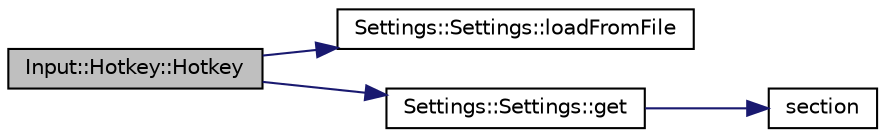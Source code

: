 digraph G
{
  edge [fontname="Helvetica",fontsize="10",labelfontname="Helvetica",labelfontsize="10"];
  node [fontname="Helvetica",fontsize="10",shape=record];
  rankdir="LR";
  Node1 [label="Input::Hotkey::Hotkey",height=0.2,width=0.4,color="black", fillcolor="grey75", style="filled" fontcolor="black"];
  Node1 -> Node2 [color="midnightblue",fontsize="10",style="solid",fontname="Helvetica"];
  Node2 [label="Settings::Settings::loadFromFile",height=0.2,width=0.4,color="black", fillcolor="white", style="filled",URL="$class_settings_1_1_settings.html#aa1bd46b374b1279a3f4d66b2e01ab03c"];
  Node1 -> Node3 [color="midnightblue",fontsize="10",style="solid",fontname="Helvetica"];
  Node3 [label="Settings::Settings::get",height=0.2,width=0.4,color="black", fillcolor="white", style="filled",URL="$class_settings_1_1_settings.html#ab44b93c89996df05ac70e3f814148470"];
  Node3 -> Node4 [color="midnightblue",fontsize="10",style="solid",fontname="Helvetica"];
  Node4 [label="section",height=0.2,width=0.4,color="black", fillcolor="white", style="filled",URL="$readme_8md.html#a761c9db34323d25e19c1f4e803188d6b"];
}
